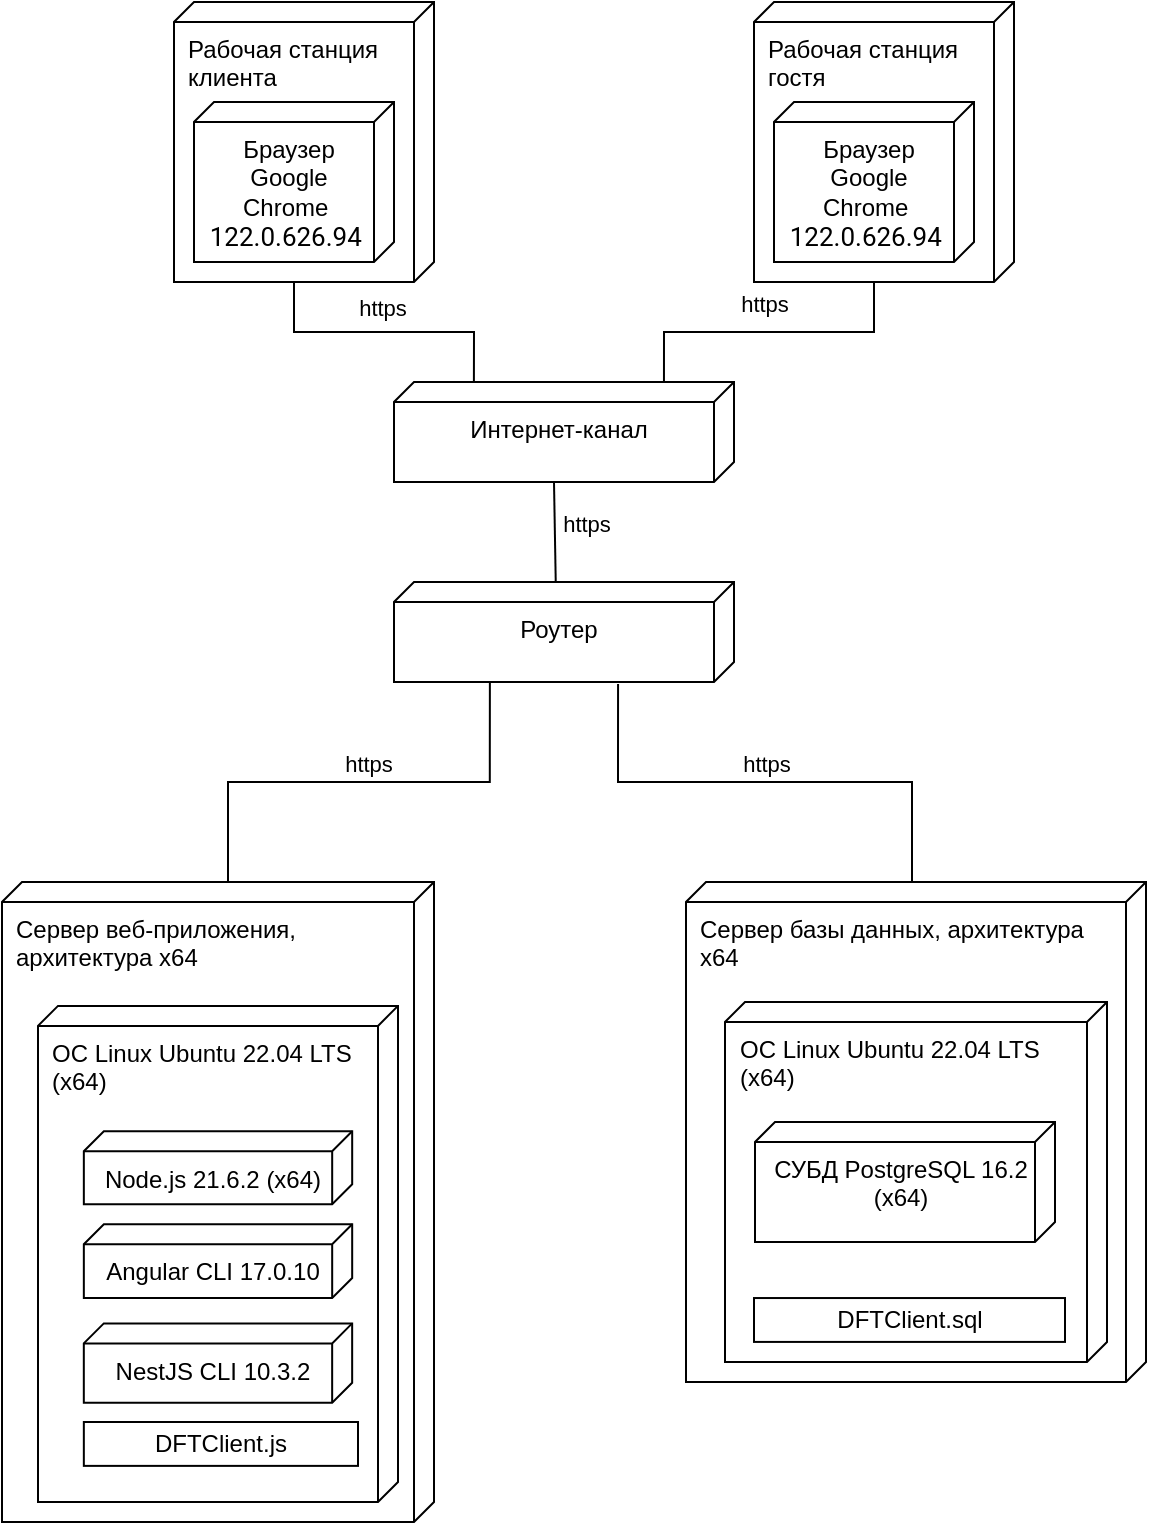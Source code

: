 <mxfile version="24.4.4" type="device">
  <diagram name="Страница — 1" id="bAj2kT3T3CtggLpthVlA">
    <mxGraphModel dx="629" dy="340" grid="1" gridSize="10" guides="1" tooltips="1" connect="1" arrows="1" fold="1" page="1" pageScale="1" pageWidth="827" pageHeight="1169" math="0" shadow="0">
      <root>
        <mxCell id="0" />
        <mxCell id="1" parent="0" />
        <mxCell id="lPqvsxxgGx5E3BAOi4hb-1" value="Рабочая станция клиента" style="verticalAlign=top;align=left;shape=cube;size=10;direction=south;fontStyle=0;html=1;boundedLbl=1;spacingLeft=5;whiteSpace=wrap;" parent="1" vertex="1">
          <mxGeometry x="204" y="50" width="130" height="140" as="geometry" />
        </mxCell>
        <mxCell id="lPqvsxxgGx5E3BAOi4hb-2" value="Браузер Google Chrome&amp;nbsp;&lt;div&gt;&lt;span style=&quot;font-family: Roboto, Ubuntu, Arial, sans-serif; font-size: 13px; text-align: start;&quot;&gt;122.0.626.94&amp;nbsp;&lt;/span&gt;&lt;/div&gt;" style="verticalAlign=top;align=center;shape=cube;size=10;direction=south;html=1;boundedLbl=1;spacingLeft=5;whiteSpace=wrap;" parent="lPqvsxxgGx5E3BAOi4hb-1" vertex="1">
          <mxGeometry width="100" height="80" relative="1" as="geometry">
            <mxPoint x="10" y="50" as="offset" />
          </mxGeometry>
        </mxCell>
        <mxCell id="lPqvsxxgGx5E3BAOi4hb-3" value="Рабочая станция гостя" style="verticalAlign=top;align=left;shape=cube;size=10;direction=south;fontStyle=0;html=1;boundedLbl=1;spacingLeft=5;whiteSpace=wrap;" parent="1" vertex="1">
          <mxGeometry x="494" y="50" width="130" height="140" as="geometry" />
        </mxCell>
        <mxCell id="lPqvsxxgGx5E3BAOi4hb-4" value="Браузер Google Chrome&amp;nbsp;&lt;div&gt;&lt;span style=&quot;font-family: Roboto, Ubuntu, Arial, sans-serif; font-size: 13px; text-align: start;&quot;&gt;122.0.626.94&amp;nbsp;&lt;/span&gt;&lt;/div&gt;" style="verticalAlign=top;align=center;shape=cube;size=10;direction=south;html=1;boundedLbl=1;spacingLeft=5;whiteSpace=wrap;" parent="lPqvsxxgGx5E3BAOi4hb-3" vertex="1">
          <mxGeometry width="100" height="80" relative="1" as="geometry">
            <mxPoint x="10" y="50" as="offset" />
          </mxGeometry>
        </mxCell>
        <mxCell id="lPqvsxxgGx5E3BAOi4hb-5" value="Интернет-канал" style="verticalAlign=top;align=center;shape=cube;size=10;direction=south;html=1;boundedLbl=1;spacingLeft=5;whiteSpace=wrap;" parent="1" vertex="1">
          <mxGeometry x="314" y="240" width="170" height="50" as="geometry" />
        </mxCell>
        <mxCell id="lPqvsxxgGx5E3BAOi4hb-6" value="https" style="endArrow=none;html=1;endSize=12;startArrow=none;startSize=14;startFill=0;align=center;verticalAlign=bottom;endFill=0;rounded=0;exitX=0;exitY=0;exitDx=140;exitDy=70;exitPerimeter=0;edgeStyle=orthogonalEdgeStyle;entryX=0;entryY=0.765;entryDx=0;entryDy=0;entryPerimeter=0;" parent="1" source="lPqvsxxgGx5E3BAOi4hb-1" target="lPqvsxxgGx5E3BAOi4hb-5" edge="1">
          <mxGeometry x="-0.014" y="3" relative="1" as="geometry">
            <mxPoint x="454" y="400" as="sourcePoint" />
            <mxPoint x="604" y="310" as="targetPoint" />
            <mxPoint as="offset" />
          </mxGeometry>
        </mxCell>
        <mxCell id="lPqvsxxgGx5E3BAOi4hb-7" value="https" style="endArrow=none;html=1;endSize=12;startArrow=none;startSize=14;startFill=0;align=center;verticalAlign=bottom;endFill=0;rounded=0;exitX=0;exitY=0;exitDx=140;exitDy=70;exitPerimeter=0;entryX=0;entryY=0.206;entryDx=0;entryDy=0;entryPerimeter=0;edgeStyle=orthogonalEdgeStyle;" parent="1" source="lPqvsxxgGx5E3BAOi4hb-3" target="lPqvsxxgGx5E3BAOi4hb-5" edge="1">
          <mxGeometry x="0.039" y="-5" relative="1" as="geometry">
            <mxPoint x="404" y="180" as="sourcePoint" />
            <mxPoint x="454" y="230" as="targetPoint" />
            <mxPoint as="offset" />
          </mxGeometry>
        </mxCell>
        <mxCell id="lPqvsxxgGx5E3BAOi4hb-8" value="https" style="endArrow=none;html=1;endSize=12;startArrow=none;startSize=14;startFill=0;align=center;verticalAlign=bottom;endFill=0;rounded=0;exitX=0;exitY=0;exitDx=50;exitDy=90;exitPerimeter=0;entryX=0.06;entryY=0.524;entryDx=0;entryDy=0;entryPerimeter=0;" parent="1" source="lPqvsxxgGx5E3BAOi4hb-5" target="lPqvsxxgGx5E3BAOi4hb-12" edge="1">
          <mxGeometry x="0.142" y="15" relative="1" as="geometry">
            <mxPoint x="394" y="310" as="sourcePoint" />
            <mxPoint x="395" y="336" as="targetPoint" />
            <mxPoint as="offset" />
          </mxGeometry>
        </mxCell>
        <mxCell id="lPqvsxxgGx5E3BAOi4hb-12" value="Роутер" style="verticalAlign=top;align=center;shape=cube;size=10;direction=south;html=1;boundedLbl=1;spacingLeft=5;whiteSpace=wrap;" parent="1" vertex="1">
          <mxGeometry x="314" y="340" width="170" height="50" as="geometry" />
        </mxCell>
        <mxCell id="lPqvsxxgGx5E3BAOi4hb-13" value="Сервер веб-приложения, архитектура x64" style="verticalAlign=top;align=left;shape=cube;size=10;direction=south;fontStyle=0;html=1;boundedLbl=1;spacingLeft=5;whiteSpace=wrap;" parent="1" vertex="1">
          <mxGeometry x="118" y="490" width="216" height="320" as="geometry" />
        </mxCell>
        <mxCell id="lPqvsxxgGx5E3BAOi4hb-20" value="&lt;span style=&quot;text-align: center;&quot;&gt;ОС Linux Ubuntu 22.04 LTS (x64)&lt;/span&gt;" style="verticalAlign=top;align=left;shape=cube;size=10;direction=south;fontStyle=0;html=1;boundedLbl=1;spacingLeft=5;whiteSpace=wrap;" parent="lPqvsxxgGx5E3BAOi4hb-13" vertex="1">
          <mxGeometry x="18" y="61.94" width="180" height="248.06" as="geometry" />
        </mxCell>
        <mxCell id="lPqvsxxgGx5E3BAOi4hb-22" value="Node.js 21.6.2 (x64)" style="verticalAlign=top;align=center;shape=cube;size=10;direction=south;html=1;boundedLbl=1;spacingLeft=5;whiteSpace=wrap;" parent="lPqvsxxgGx5E3BAOi4hb-20" vertex="1">
          <mxGeometry x="22.92" y="62.7" width="134.17" height="36.524" as="geometry" />
        </mxCell>
        <mxCell id="lPqvsxxgGx5E3BAOi4hb-23" value="Angular CLI 17.0.10" style="verticalAlign=top;align=center;shape=cube;size=10;direction=south;html=1;boundedLbl=1;spacingLeft=5;whiteSpace=wrap;" parent="lPqvsxxgGx5E3BAOi4hb-20" vertex="1">
          <mxGeometry x="22.92" y="109.146" width="134.17" height="36.931" as="geometry" />
        </mxCell>
        <mxCell id="lPqvsxxgGx5E3BAOi4hb-24" value="NestJS CLI 10.3.2" style="verticalAlign=top;align=center;shape=cube;size=10;direction=south;html=1;boundedLbl=1;spacingLeft=5;whiteSpace=wrap;" parent="lPqvsxxgGx5E3BAOi4hb-20" vertex="1">
          <mxGeometry x="22.91" y="158.758" width="134.17" height="39.69" as="geometry" />
        </mxCell>
        <mxCell id="lPqvsxxgGx5E3BAOi4hb-40" value="DFTClient.js" style="fontStyle=0;html=1;whiteSpace=wrap;" parent="lPqvsxxgGx5E3BAOi4hb-20" vertex="1">
          <mxGeometry x="22.92" y="208.06" width="137.08" height="21.94" as="geometry" />
        </mxCell>
        <mxCell id="lPqvsxxgGx5E3BAOi4hb-26" value="Сервер базы данных, архитектура x64" style="verticalAlign=top;align=left;shape=cube;size=10;direction=south;fontStyle=0;html=1;boundedLbl=1;spacingLeft=5;whiteSpace=wrap;" parent="1" vertex="1">
          <mxGeometry x="460" y="490" width="230" height="250" as="geometry" />
        </mxCell>
        <mxCell id="lPqvsxxgGx5E3BAOi4hb-32" value="https" style="endArrow=none;html=1;endSize=12;startArrow=none;startSize=14;startFill=0;align=center;verticalAlign=bottom;endFill=0;rounded=0;exitX=1;exitY=0.718;exitDx=0;exitDy=0;exitPerimeter=0;edgeStyle=orthogonalEdgeStyle;entryX=0;entryY=0;entryDx=0;entryDy=103;entryPerimeter=0;" parent="1" source="lPqvsxxgGx5E3BAOi4hb-12" target="lPqvsxxgGx5E3BAOi4hb-13" edge="1">
          <mxGeometry x="-0.04" relative="1" as="geometry">
            <mxPoint x="204" y="430" as="sourcePoint" />
            <mxPoint x="294" y="480" as="targetPoint" />
            <mxPoint as="offset" />
          </mxGeometry>
        </mxCell>
        <mxCell id="lPqvsxxgGx5E3BAOi4hb-33" value="https" style="endArrow=none;html=1;endSize=12;startArrow=none;startSize=14;startFill=0;align=center;verticalAlign=bottom;endFill=0;rounded=0;exitX=1.02;exitY=0.341;exitDx=0;exitDy=0;exitPerimeter=0;edgeStyle=orthogonalEdgeStyle;entryX=0;entryY=0;entryDx=0;entryDy=103;entryPerimeter=0;" parent="1" source="lPqvsxxgGx5E3BAOi4hb-12" target="lPqvsxxgGx5E3BAOi4hb-26" edge="1">
          <mxGeometry x="-0.054" relative="1" as="geometry">
            <mxPoint x="531" y="430" as="sourcePoint" />
            <mxPoint x="400" y="528" as="targetPoint" />
            <mxPoint as="offset" />
            <Array as="points">
              <mxPoint x="426" y="440" />
              <mxPoint x="573" y="440" />
            </Array>
          </mxGeometry>
        </mxCell>
        <mxCell id="lPqvsxxgGx5E3BAOi4hb-35" value="&lt;span style=&quot;text-align: center;&quot;&gt;ОС Linux Ubuntu 22.04 LTS (x64)&lt;/span&gt;" style="verticalAlign=top;align=left;shape=cube;size=10;direction=south;fontStyle=0;html=1;boundedLbl=1;spacingLeft=5;whiteSpace=wrap;" parent="1" vertex="1">
          <mxGeometry x="479.5" y="550" width="191" height="180" as="geometry" />
        </mxCell>
        <mxCell id="lPqvsxxgGx5E3BAOi4hb-36" value="СУБД PostgreSQL 16.2 (x64)" style="verticalAlign=top;align=center;shape=cube;size=10;direction=south;html=1;boundedLbl=1;spacingLeft=5;whiteSpace=wrap;" parent="lPqvsxxgGx5E3BAOi4hb-35" vertex="1">
          <mxGeometry width="150" height="60" relative="1" as="geometry">
            <mxPoint x="15" y="60" as="offset" />
          </mxGeometry>
        </mxCell>
        <mxCell id="lPqvsxxgGx5E3BAOi4hb-41" value="DFTClient.sql" style="fontStyle=0;html=1;whiteSpace=wrap;" parent="lPqvsxxgGx5E3BAOi4hb-35" vertex="1">
          <mxGeometry x="14.5" y="148.02" width="155.5" height="21.94" as="geometry" />
        </mxCell>
      </root>
    </mxGraphModel>
  </diagram>
</mxfile>
